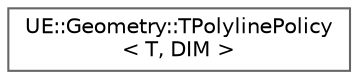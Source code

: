 digraph "Graphical Class Hierarchy"
{
 // INTERACTIVE_SVG=YES
 // LATEX_PDF_SIZE
  bgcolor="transparent";
  edge [fontname=Helvetica,fontsize=10,labelfontname=Helvetica,labelfontsize=10];
  node [fontname=Helvetica,fontsize=10,shape=box,height=0.2,width=0.4];
  rankdir="LR";
  Node0 [id="Node000000",label="UE::Geometry::TPolylinePolicy\l\< T, DIM \>",height=0.2,width=0.4,color="grey40", fillcolor="white", style="filled",URL="$d7/db8/classUE_1_1Geometry_1_1TPolylinePolicy.html",tooltip=" "];
}
